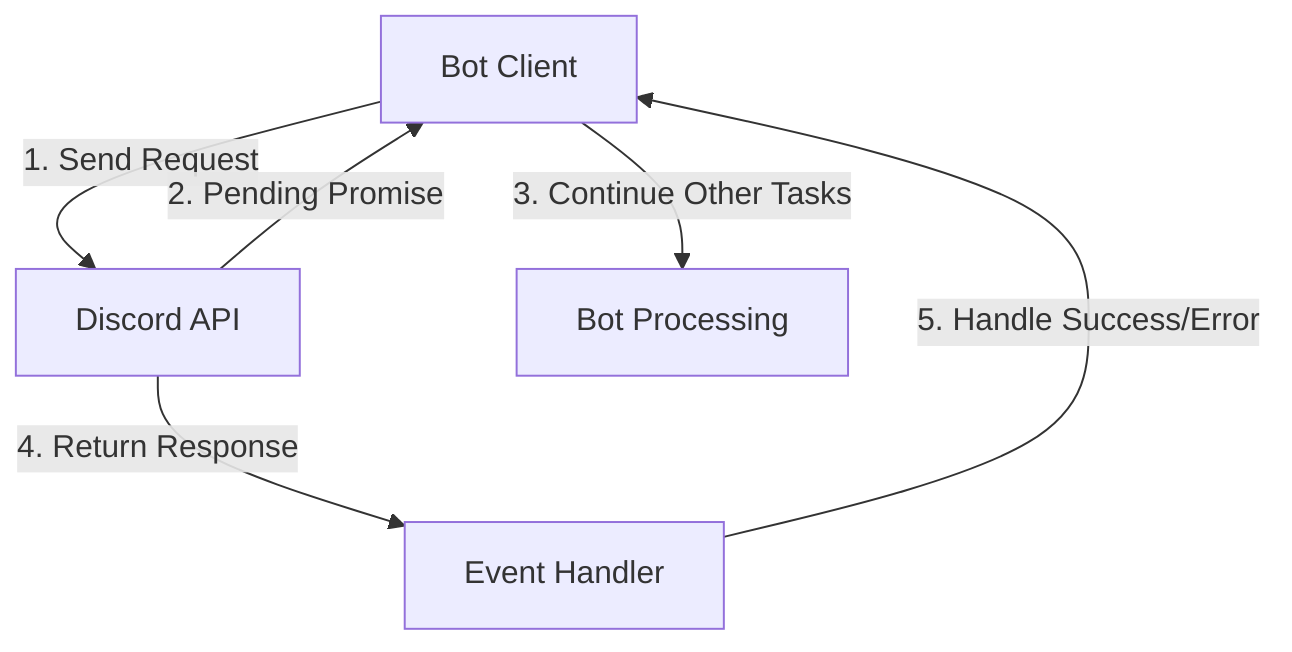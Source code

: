 graph TD
    A[Bot Client] -->|1. Send Request| B[Discord API]
    B -->|2. Pending Promise| A
    A -->|3. Continue Other Tasks| C[Bot Processing]
    B -->|4. Return Response| D[Event Handler]
    D -->|5. Handle Success/Error| A